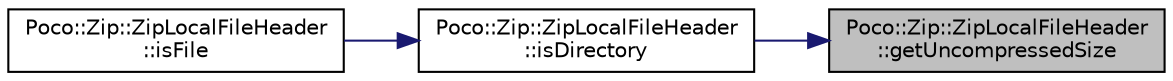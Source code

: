 digraph "Poco::Zip::ZipLocalFileHeader::getUncompressedSize"
{
 // LATEX_PDF_SIZE
  edge [fontname="Helvetica",fontsize="10",labelfontname="Helvetica",labelfontsize="10"];
  node [fontname="Helvetica",fontsize="10",shape=record];
  rankdir="RL";
  Node1 [label="Poco::Zip::ZipLocalFileHeader\l::getUncompressedSize",height=0.2,width=0.4,color="black", fillcolor="grey75", style="filled", fontcolor="black",tooltip=" "];
  Node1 -> Node2 [dir="back",color="midnightblue",fontsize="10",style="solid"];
  Node2 [label="Poco::Zip::ZipLocalFileHeader\l::isDirectory",height=0.2,width=0.4,color="black", fillcolor="white", style="filled",URL="$classPoco_1_1Zip_1_1ZipLocalFileHeader.html#ab8548a0d765db6cb6e4356970674a6af",tooltip=" "];
  Node2 -> Node3 [dir="back",color="midnightblue",fontsize="10",style="solid"];
  Node3 [label="Poco::Zip::ZipLocalFileHeader\l::isFile",height=0.2,width=0.4,color="black", fillcolor="white", style="filled",URL="$classPoco_1_1Zip_1_1ZipLocalFileHeader.html#ac3a29be99b9b795d912e6b9f30bcd32a",tooltip=" "];
}

